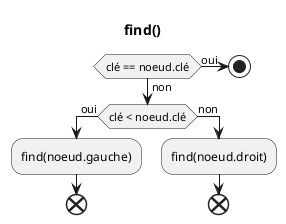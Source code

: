 @startuml find

title find()

if (clé == noeud.clé) then (oui)
    stop
else (non)
    if (clé < noeud.clé) then (oui)
        :find(noeud.gauche);
        end
    else (non)
        :find(noeud.droit);
        end
    endif
endif
@enduml
